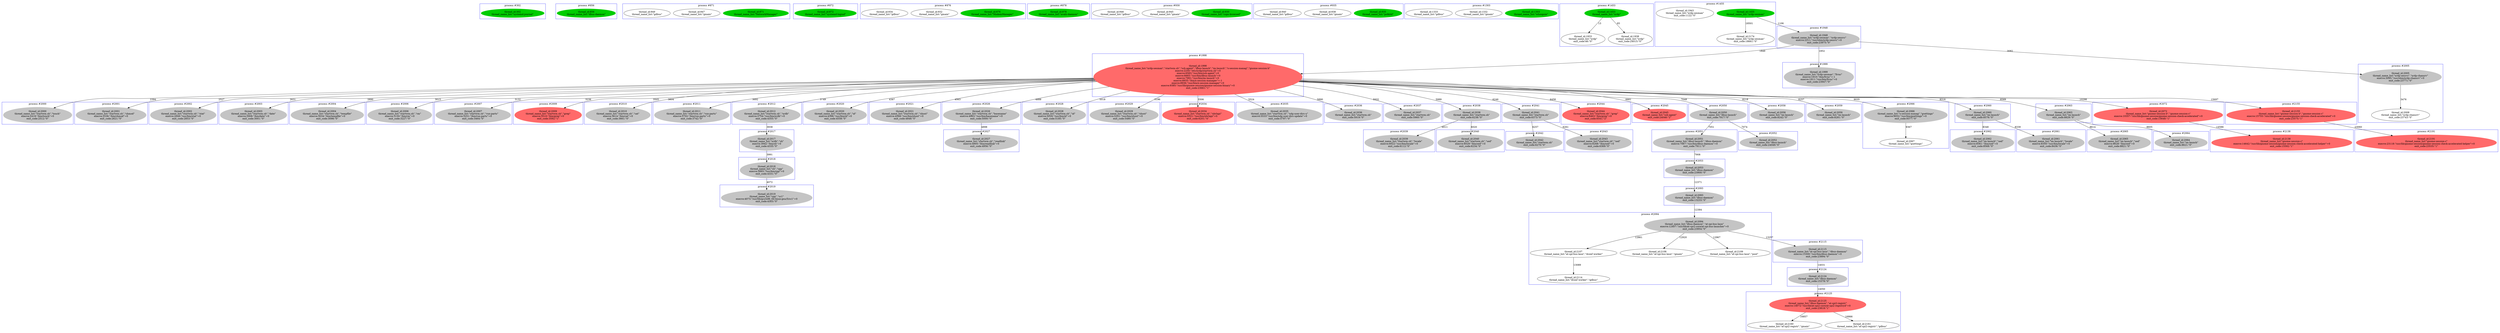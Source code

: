 digraph abc{
subgraph cluster_302 {
302   [label="thread_id:302\nthread_name_list:\"systemd-journal\"", style = filled , color="green3"];
label = "process #302";
color = blue;
}
subgraph cluster_856 {
856   [label="thread_id:856\nthread_name_list:\"dbus-daemon\"", style = filled , color="green3"];
label = "process #856";
color = blue;
}
subgraph cluster_871 {
871   [label="thread_id:871\nthread_name_list:\"NetworkManager\"", style = filled , color="green3"];
947   [label="thread_id:947\nthread_name_list:\"gmain\""];
949   [label="thread_id:949\nthread_name_list:\"gdbus\""];
label = "process #871";
color = blue;
}
subgraph cluster_872 {
872   [label="thread_id:872\nthread_name_list:\"systemd-logind\"", style = filled , color="green3"];
label = "process #872";
color = blue;
}
subgraph cluster_876 {
876   [label="thread_id:876\nthread_name_list:\"ModemManager\"", style = filled , color="green3"];
932   [label="thread_id:932\nthread_name_list:\"gmain\""];
934   [label="thread_id:934\nthread_name_list:\"gdbus\""];
label = "process #876";
color = blue;
}
subgraph cluster_878 {
878   [label="thread_id:878\nthread_name_list:\"avahi-daemon\"", style = filled , color="green3"];
label = "process #878";
color = blue;
}
subgraph cluster_930 {
930   [label="thread_id:930\nthread_name_list:\"cups-browsed\"", style = filled , color="green3"];
945   [label="thread_id:945\nthread_name_list:\"gmain\""];
946   [label="thread_id:946\nthread_name_list:\"gdbus\""];
label = "process #930";
color = blue;
}
subgraph cluster_935 {
935   [label="thread_id:935\nthread_name_list:\"polkitd\"", style = filled , color="green3"];
938   [label="thread_id:938\nthread_name_list:\"gmain\""];
940   [label="thread_id:940\nthread_name_list:\"gdbus\""];
label = "process #935";
color = blue;
}
subgraph cluster_1303 {
1303   [label="thread_id:1303\nthread_name_list:\"whoopsie\"", style = filled , color="green3"];
1332   [label="thread_id:1332\nthread_name_list:\"gmain\""];
1333   [label="thread_id:1333\nthread_name_list:\"gdbus\""];
label = "process #1303";
color = blue;
}
subgraph cluster_1453 {
1453   [label="thread_id:1453\nthread_name_list:\"xrdp\"", style = filled , color="green3"];
1933   [label="thread_id:1933\nthread_name_list:\"xrdp\"\nexit_code:46:\"0\""];
1938   [label="thread_id:1938\nthread_name_list:\"xrdp\"\nexit_code:24015:\"0\""];
label = "process #1453";
color = blue;
}
subgraph cluster_1455 {
1455   [label="thread_id:1455\nthread_name_list:\"xrdp-sesman\"", style = filled , color="green3"];
1943   [label="thread_id:1943\nthread_name_list:\"xrdp-sesman\"\nexit_code:1122:\"0\""];
2174   [label="thread_id:2174\nthread_name_list:\"xrdp-sesman\"\nexit_code:18661:\"0\""];
label = "process #1455";
color = blue;
}
subgraph cluster_1948 {
1948   [label="thread_id:1948\nthread_name_list:\"xrdp-sesman\",\"xrdp-sessvc\"\nexecve:2211:\"/usr/sbin/xrdp-sessvc\"=0\nexit_code:23975:\"0\"", style = filled , color="grey77"];
label = "process #1948";
color = blue;
}
subgraph cluster_1998 {
1998   [label="thread_id:1998\nthread_name_list:\"xrdp-sesman\",\"startwm.sh\",\"ssh-agent\",\"dbus-launch\",\"im-launch\",\"x-session-manag\",\"gnome-session-b\"\nexecve:2250:\"/etc/xrdp/startwm.sh\"=0\nexecve:6583:\"/usr/bin/ssh-agent\"=0\nexecve:6665:\"/usr/bin/dbus-launch\"=0\nexecve:7991:\"/usr/bin/im-launch\"=0\nexecve:8935:\"/bin/x-session-manager\"=-1\nexecve:8936:\"/usr/bin/x-session-manager\"=0\nexecve:9385:\"/usr/lib/gnome-session/gnome-session-binary\"=0\nexit_code:23661:\"1\"", style = filled , color="indianred1"];
label = "process #1998";
color = blue;
}
subgraph cluster_1999 {
1999   [label="thread_id:1999\nthread_name_list:\"xrdp-sesman\",\"Xvnc\"\nexecve:1910:\"/bin/Xvnc\"=-1\nexecve:1911:\"/usr/bin/Xvnc\"=0\nexit_code:23947:\"0\"", style = filled , color="grey77"];
label = "process #1999";
color = blue;
}
subgraph cluster_2000 {
2000   [label="thread_id:2000\nthread_name_list:\"startwm.sh\",\"touch\"\nexecve:2419:\"/bin/touch\"=0\nexit_code:2512:\"0\"", style = filled , color="grey77"];
label = "process #2000";
color = blue;
}
subgraph cluster_2001 {
2001   [label="thread_id:2001\nthread_name_list:\"startwm.sh\",\"chmod\"\nexecve:2536:\"/bin/chmod\"=0\nexit_code:2621:\"0\"", style = filled , color="grey77"];
label = "process #2001";
color = blue;
}
subgraph cluster_2002 {
2002   [label="thread_id:2002\nthread_name_list:\"startwm.sh\",\"stat\"\nexecve:2649:\"/usr/bin/stat\"=0\nexit_code:2853:\"0\"", style = filled , color="grey77"];
label = "process #2002";
color = blue;
}
subgraph cluster_2003 {
2003   [label="thread_id:2003\nthread_name_list:\"startwm.sh\",\"date\"\nexecve:2908:\"/bin/date\"=0\nexit_code:3001:\"0\"", style = filled , color="grey77"];
label = "process #2003";
color = blue;
}
subgraph cluster_2004 {
2004   [label="thread_id:2004\nthread_name_list:\"startwm.sh\",\"tempfile\"\nexecve:3034:\"/bin/tempfile\"=0\nexit_code:3098:\"0\"", style = filled , color="grey77"];
label = "process #2004";
color = blue;
}
subgraph cluster_2005 {
2005   [label="thread_id:2005\nthread_name_list:\"xrdp-sessvc\",\"xrdp-chansrv\"\nexecve:3095:\"/usr/sbin/xrdp-chansrv\"=0\nexit_code:23771:\"0\"", style = filled , color="grey77"];
2008   [label="thread_id:2008\nthread_name_list:\"xrdp-chansrv\"\nexit_code:23743:\"0\""];
label = "process #2005";
color = blue;
}
subgraph cluster_2006 {
2006   [label="thread_id:2006\nthread_name_list:\"startwm.sh\",\"rm\"\nexecve:3150:\"/bin/rm\"=0\nexit_code:3227:\"0\"", style = filled , color="grey77"];
label = "process #2006";
color = blue;
}
subgraph cluster_2007 {
2007   [label="thread_id:2007\nthread_name_list:\"startwm.sh\",\"run-parts\"\nexecve:3251:\"/bin/run-parts\"=0\nexit_code:3464:\"0\"", style = filled , color="grey77"];
label = "process #2007";
color = blue;
}
subgraph cluster_2009 {
2009   [label="thread_id:2009\nthread_name_list:\"startwm.sh\",\"grep\"\nexecve:3510:\"/bin/grep\"=0\nexit_code:3592:\"1\"", style = filled , color="indianred1"];
label = "process #2009";
color = blue;
}
subgraph cluster_2010 {
2010   [label="thread_id:2010\nthread_name_list:\"startwm.sh\",\"cat\"\nexecve:3614:\"/bin/cat\"=0\nexit_code:3661:\"0\"", style = filled , color="grey77"];
label = "process #2010";
color = blue;
}
subgraph cluster_2011 {
2011   [label="thread_id:2011\nthread_name_list:\"startwm.sh\",\"run-parts\"\nexecve:3702:\"/bin/run-parts\"=0\nexit_code:3742:\"0\"", style = filled , color="grey77"];
label = "process #2011";
color = blue;
}
subgraph cluster_2012 {
2012   [label="thread_id:2012\nthread_name_list:\"startwm.sh\",\"xrdb\"\nexecve:3754:\"/usr/bin/xrdb\"=0\nexit_code:4355:\"0\"", style = filled , color="grey77"];
label = "process #2012";
color = blue;
}
subgraph cluster_2017 {
2017   [label="thread_id:2017\nthread_name_list:\"xrdb\",\"sh\"\nexecve:3942:\"/bin/sh\"=0\nexit_code:4335:\"0\"", style = filled , color="grey77"];
label = "process #2017";
color = blue;
}
subgraph cluster_2018 {
2018   [label="thread_id:2018\nthread_name_list:\"sh\",\"cpp\"\nexecve:3993:\"/usr/bin/cpp\"=0\nexit_code:4331:\"0\"", style = filled , color="grey77"];
label = "process #2018";
color = blue;
}
subgraph cluster_2019 {
2019   [label="thread_id:2019\nthread_name_list:\"cpp\",\"cc1\"\nexecve:4073:\"/usr/lib/gcc/x86_64-linux-gnu/5/cc1\"=0\nexit_code:4303:\"0\"", style = filled , color="grey77"];
label = "process #2019";
color = blue;
}
subgraph cluster_2020 {
2020   [label="thread_id:2020\nthread_name_list:\"startwm.sh\",\"id\"\nexecve:4398:\"/usr/bin/id\"=0\nexit_code:4558:\"0\"", style = filled , color="grey77"];
label = "process #2020";
color = blue;
}
subgraph cluster_2021 {
2021   [label="thread_id:2021\nthread_name_list:\"startwm.sh\",\"xhost\"\nexecve:4568:\"/usr/bin/xhost\"=0\nexit_code:4848:\"0\"", style = filled , color="grey77"];
label = "process #2021";
color = blue;
}
subgraph cluster_2026 {
2026   [label="thread_id:2026\nthread_name_list:\"startwm.sh\",\"basename\"\nexecve:4963:\"/usr/bin/basename\"=0\nexit_code:5000:\"0\"", style = filled , color="grey77"];
label = "process #2026";
color = blue;
}
subgraph cluster_2027 {
2027   [label="thread_id:2027\nthread_name_list:\"startwm.sh\",\"readlink\"\nexecve:4905:\"/bin/readlink\"=0\nexit_code:4956:\"0\"", style = filled , color="grey77"];
label = "process #2027";
color = blue;
}
subgraph cluster_2028 {
2028   [label="thread_id:2028\nthread_name_list:\"startwm.sh\",\"id\"\nexecve:5029:\"/usr/bin/id\"=0\nexit_code:5185:\"0\"", style = filled , color="grey77"];
label = "process #2028";
color = blue;
}
subgraph cluster_2029 {
2029   [label="thread_id:2029\nthread_name_list:\"startwm.sh\",\"xhost\"\nexecve:5201:\"/usr/bin/xhost\"=0\nexit_code:5480:\"0\"", style = filled , color="grey77"];
label = "process #2029";
color = blue;
}
subgraph cluster_2034 {
2034   [label="thread_id:2034\nthread_name_list:\"startwm.sh\",\"xbrlapi\"\nexecve:5521:\"/usr/bin/xbrlapi\"=0\nexit_code:6201:\"4\"", style = filled , color="indianred1"];
label = "process #2034";
color = blue;
}
subgraph cluster_2035 {
2035   [label="thread_id:2035\nthread_name_list:\"startwm.sh\",\"xdg-user-dirs-u\"\nexecve:5533:\"/usr/bin/xdg-user-dirs-update\"=0\nexit_code:5797:\"0\"", style = filled , color="grey77"];
label = "process #2035";
color = blue;
}
subgraph cluster_2036 {
2036   [label="thread_id:2036\nthread_name_list:\"startwm.sh\"\nexit_code:5919:\"0\"", style = filled , color="grey77"];
label = "process #2036";
color = blue;
}
subgraph cluster_2037 {
2037   [label="thread_id:2037\nthread_name_list:\"startwm.sh\"\nexit_code:5960:\"0\"", style = filled , color="grey77"];
label = "process #2037";
color = blue;
}
subgraph cluster_2038 {
2038   [label="thread_id:2038\nthread_name_list:\"startwm.sh\"\nexit_code:6238:\"0\"", style = filled , color="grey77"];
label = "process #2038";
color = blue;
}
subgraph cluster_2039 {
2039   [label="thread_id:2039\nthread_name_list:\"startwm.sh\",\"locale\"\nexecve:6022:\"/usr/bin/locale\"=0\nexit_code:6112:\"0\"", style = filled , color="grey77"];
label = "process #2039";
color = blue;
}
subgraph cluster_2040 {
2040   [label="thread_id:2040\nthread_name_list:\"startwm.sh\",\"sed\"\nexecve:6029:\"/bin/sed\"=0\nexit_code:6234:\"0\"", style = filled , color="grey77"];
label = "process #2040";
color = blue;
}
subgraph cluster_2041 {
2041   [label="thread_id:2041\nthread_name_list:\"startwm.sh\"\nexit_code:6373:\"0\"", style = filled , color="grey77"];
label = "process #2041";
color = blue;
}
subgraph cluster_2042 {
2042   [label="thread_id:2042\nthread_name_list:\"startwm.sh\"\nexit_code:6270:\"0\"", style = filled , color="grey77"];
label = "process #2042";
color = blue;
}
subgraph cluster_2043 {
2043   [label="thread_id:2043\nthread_name_list:\"startwm.sh\",\"sed\"\nexecve:6268:\"/bin/sed\"=0\nexit_code:6369:\"0\"", style = filled , color="grey77"];
label = "process #2043";
color = blue;
}
subgraph cluster_2044 {
2044   [label="thread_id:2044\nthread_name_list:\"startwm.sh\",\"grep\"\nexecve:6463:\"/bin/grep\"=0\nexit_code:6541:\"2\"", style = filled , color="indianred1"];
label = "process #2044";
color = blue;
}
subgraph cluster_2045 {
2045   [label="thread_id:2045\nthread_name_list:\"ssh-agent\"\nexit_code:24046:\"2\"", style = filled , color="indianred1"];
label = "process #2045";
color = blue;
}
subgraph cluster_2050 {
2050   [label="thread_id:2050\nthread_name_list:\"dbus-launch\"\nexit_code:7917:\"0\"", style = filled , color="grey77"];
label = "process #2050";
color = blue;
}
subgraph cluster_2051 {
2051   [label="thread_id:2051\nthread_name_list:\"dbus-launch\",\"dbus-daemon\"\nexecve:7067:\"/usr/bin/dbus-daemon\"=0\nexit_code:7911:\"0\"", style = filled , color="grey77"];
label = "process #2051";
color = blue;
}
subgraph cluster_2052 {
2052   [label="thread_id:2052\nthread_name_list:\"dbus-launch\"\nexit_code:24049:\"0\"", style = filled , color="grey77"];
label = "process #2052";
color = blue;
}
subgraph cluster_2053 {
2053   [label="thread_id:2053\nthread_name_list:\"dbus-daemon\"\nexit_code:23900:\"0\"", style = filled , color="grey77"];
label = "process #2053";
color = blue;
}
subgraph cluster_2058 {
2058   [label="thread_id:2058\nthread_name_list:\"im-launch\"\nexit_code:8242:\"0\"", style = filled , color="grey77"];
label = "process #2058";
color = blue;
}
subgraph cluster_2059 {
2059   [label="thread_id:2059\nthread_name_list:\"im-launch\"\nexit_code:8281:\"0\"", style = filled , color="grey77"];
label = "process #2059";
color = blue;
}
subgraph cluster_2060 {
2060   [label="thread_id:2060\nthread_name_list:\"im-launch\"\nexit_code:8576:\"0\"", style = filled , color="grey77"];
label = "process #2060";
color = blue;
}
subgraph cluster_2061 {
2061   [label="thread_id:2061\nthread_name_list:\"im-launch\",\"locale\"\nexecve:8350:\"/usr/bin/locale\"=0\nexit_code:8436:\"0\"", style = filled , color="grey77"];
label = "process #2061";
color = blue;
}
subgraph cluster_2062 {
2062   [label="thread_id:2062\nthread_name_list:\"im-launch\",\"sed\"\nexecve:8361:\"/bin/sed\"=0\nexit_code:8568:\"0\"", style = filled , color="grey77"];
label = "process #2062";
color = blue;
}
subgraph cluster_2063 {
2063   [label="thread_id:2063\nthread_name_list:\"im-launch\"\nexit_code:8829:\"0\"", style = filled , color="grey77"];
label = "process #2063";
color = blue;
}
subgraph cluster_2064 {
2064   [label="thread_id:2064\nthread_name_list:\"im-launch\"\nexit_code:8621:\"0\"", style = filled , color="grey77"];
label = "process #2064";
color = blue;
}
subgraph cluster_2065 {
2065   [label="thread_id:2065\nthread_name_list:\"im-launch\",\"sed\"\nexecve:8628:\"/bin/sed\"=0\nexit_code:8821:\"0\"", style = filled , color="grey77"];
label = "process #2065";
color = blue;
}
subgraph cluster_2066 {
2066   [label="thread_id:2066\nthread_name_list:\"x-session-manag\",\"gsettings\"\nexecve:9052:\"/usr/bin/gsettings\"=0\nexit_code:9377:\"0\"", style = filled , color="grey77"];
2067   [label="thread_id:2067\nthread_name_list:\"gsettings\""];
label = "process #2066";
color = blue;
}
subgraph cluster_2072 {
2072   [label="thread_id:2072\nthread_name_list:\"gnome-session-b\",\"gnome-session-c\"\nexecve:10357:\"/usr/lib/gnome-session/gnome-session-check-accelerated\"=0\nexit_code:15648:\"1\"", style = filled , color="indianred1"];
label = "process #2072";
color = blue;
}
subgraph cluster_2093 {
2093   [label="thread_id:2093\nthread_name_list:\"dbus-daemon\"\nexit_code:13233:\"0\"", style = filled , color="grey77"];
label = "process #2093";
color = blue;
}
subgraph cluster_2094 {
2094   [label="thread_id:2094\nthread_name_list:\"dbus-daemon\",\"at-spi-bus-laun\"\nexecve:12407:\"/usr/lib/at-spi2-core/at-spi-bus-launcher\"=0\nexit_code:23954:\"0\"", style = filled , color="grey77"];
2107   [label="thread_id:2107\nthread_name_list:\"at-spi-bus-laun\",\"dconf worker\""];
2108   [label="thread_id:2108\nthread_name_list:\"at-spi-bus-laun\",\"gmain\""];
2109   [label="thread_id:2109\nthread_name_list:\"at-spi-bus-laun\",\"pool\""];
2114   [label="thread_id:2114\nthread_name_list:\"dconf worker\",\"gdbus\""];
label = "process #2094";
color = blue;
}
subgraph cluster_2115 {
2115   [label="thread_id:2115\nthread_name_list:\"at-spi-bus-laun\",\"dbus-daemon\"\nexecve:13300:\"/usr/bin/dbus-daemon\"=0\nexit_code:23894:\"0\"", style = filled , color="grey77"];
label = "process #2115";
color = blue;
}
subgraph cluster_2124 {
2124   [label="thread_id:2124\nthread_name_list:\"dbus-daemon\"\nexit_code:15378:\"0\"", style = filled , color="grey77"];
label = "process #2124";
color = blue;
}
subgraph cluster_2125 {
2125   [label="thread_id:2125\nthread_name_list:\"dbus-daemon\",\"at-spi2-registr\"\nexecve:14072:\"/usr/lib/at-spi2-core/at-spi2-registryd\"=0\nexit_code:23818:\"1\"", style = filled , color="indianred1"];
2160   [label="thread_id:2160\nthread_name_list:\"at-spi2-registr\",\"gmain\""];
2161   [label="thread_id:2161\nthread_name_list:\"at-spi2-registr\",\"gdbus\""];
label = "process #2125";
color = blue;
}
subgraph cluster_2138 {
2138   [label="thread_id:2138\nthread_name_list:\"gnome-session-c\"\nexecve:14642:\"/usr/lib/gnome-session/gnome-session-check-accelerated-helper\"=0\nexit_code:15592:\"1\"", style = filled , color="indianred1"];
label = "process #2138";
color = blue;
}
subgraph cluster_2155 {
2155   [label="thread_id:2155\nthread_name_list:\"gnome-session-b\",\"gnome-session-c\"\nexecve:15755:\"/usr/lib/gnome-session/gnome-session-check-accelerated\"=0\nexit_code:23575:\"1\"", style = filled , color="indianred1"];
label = "process #2155";
color = blue;
}
subgraph cluster_2191 {
2191   [label="thread_id:2191\nthread_name_list:\"gnome-session-c\"\nexecve:23118:\"/usr/lib/gnome-session/gnome-session-check-accelerated-helper\"=0\nexit_code:23535:\"1\"", style = filled , color="indianred1"];
label = "process #2191";
color = blue;
}



















1453 -> 1933   [label="13"];
1453 -> 1938   [label="65"];

1455 -> 1948   [label="1106"];
1455 -> 2174   [label="18501"];




1948 -> 1998   [label="1849"];
1948 -> 1999   [label="1852"];
1948 -> 2005   [label="3082"];

1998 -> 2000   [label="2394"];
1998 -> 2001   [label="2527"];
1998 -> 2002   [label="2631"];
1998 -> 2003   [label="2890"];
1998 -> 2004   [label="3015"];
1998 -> 2006   [label="3132"];
1998 -> 2007   [label="3236"];
1998 -> 2009   [label="3505"];
1998 -> 2010   [label="3604"];
1998 -> 2011   [label="3692"];
1998 -> 2012   [label="3749"];
1998 -> 2020   [label="4387"];
1998 -> 2021   [label="4563"];
1998 -> 2026   [label="4888"];
1998 -> 2028   [label="5018"];
1998 -> 2029   [label="5196"];
1998 -> 2034   [label="5506"];
1998 -> 2035   [label="5524"];
1998 -> 2036   [label="5890"];
1998 -> 2037   [label="5932"];
1998 -> 2038   [label="5989"];
1998 -> 2041   [label="6246"];
1998 -> 2044   [label="6458"];
1998 -> 2045   [label="6661"];
1998 -> 2050   [label="7048"];
1998 -> 2058   [label="8218"];
1998 -> 2059   [label="8257"];
1998 -> 2060   [label="8316"];
1998 -> 2063   [label="8589"];
1998 -> 2066   [label="9035"];
1998 -> 2072   [label="10298"];
1998 -> 2155   [label="15697"];







2005 -> 2008   [label="3476"];







2012 -> 2017   [label="3938"];

2017 -> 2018   [label="3991"];

2018 -> 2019   [label="4072"];




2026 -> 2027   [label="4898"];








2038 -> 2039   [label="6011"];
2038 -> 2040   [label="6020"];



2041 -> 2042   [label="6257"];
2041 -> 2043   [label="6261"];





2050 -> 2051   [label="7051"];
2050 -> 2052   [label="7074"];

2051 -> 2053   [label="7908"];


2053 -> 2093   [label="12371"];



2060 -> 2061   [label="8339"];
2060 -> 2062   [label="8348"];



2063 -> 2064   [label="8605"];
2063 -> 2065   [label="8614"];



2066 -> 2067   [label="9367"];


2072 -> 2138   [label="14586"];

2093 -> 2094   [label="12384"];

2094 -> 2107   [label="12861"];
2094 -> 2108   [label="12920"];
2094 -> 2109   [label="12967"];
2094 -> 2115   [label="13257"];

2107 -> 2114   [label="13089"];




2115 -> 2124   [label="14031"];

2124 -> 2125   [label="14050"];

2125 -> 2160   [label="16857"];
2125 -> 2161   [label="16866"];


2155 -> 2191   [label="23060"];





}
